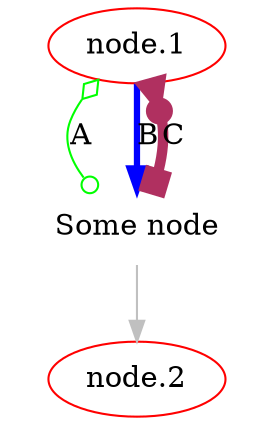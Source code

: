 digraph Perl
{
graph [ rankdir="TB" ]
node [ color="red" ]
edge [ color="grey" ]
"node.1" [ color="red" ]
"" [ color="invis" label="Some node" ]
"node.2" [ color="red" ]
"node.1" -> "" [ arrowhead="odot" arrowtail="ediamond" color="green" dir="both" label="A" penwidth="1" ]
"node.1" -> "" [ color="blue" label="B" penwidth="3" ]
"node.1" -> "" [ arrowhead="box" arrowtail="invdot" color="maroon" dir="both" label="C" penwidth="5" ]
"" -> "node.2" [ label="" ]
}
